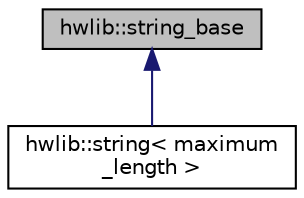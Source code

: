 digraph "hwlib::string_base"
{
  edge [fontname="Helvetica",fontsize="10",labelfontname="Helvetica",labelfontsize="10"];
  node [fontname="Helvetica",fontsize="10",shape=record];
  Node0 [label="hwlib::string_base",height=0.2,width=0.4,color="black", fillcolor="grey75", style="filled", fontcolor="black"];
  Node0 -> Node1 [dir="back",color="midnightblue",fontsize="10",style="solid"];
  Node1 [label="hwlib::string\< maximum\l_length \>",height=0.2,width=0.4,color="black", fillcolor="white", style="filled",URL="$classhwlib_1_1string.html"];
}

